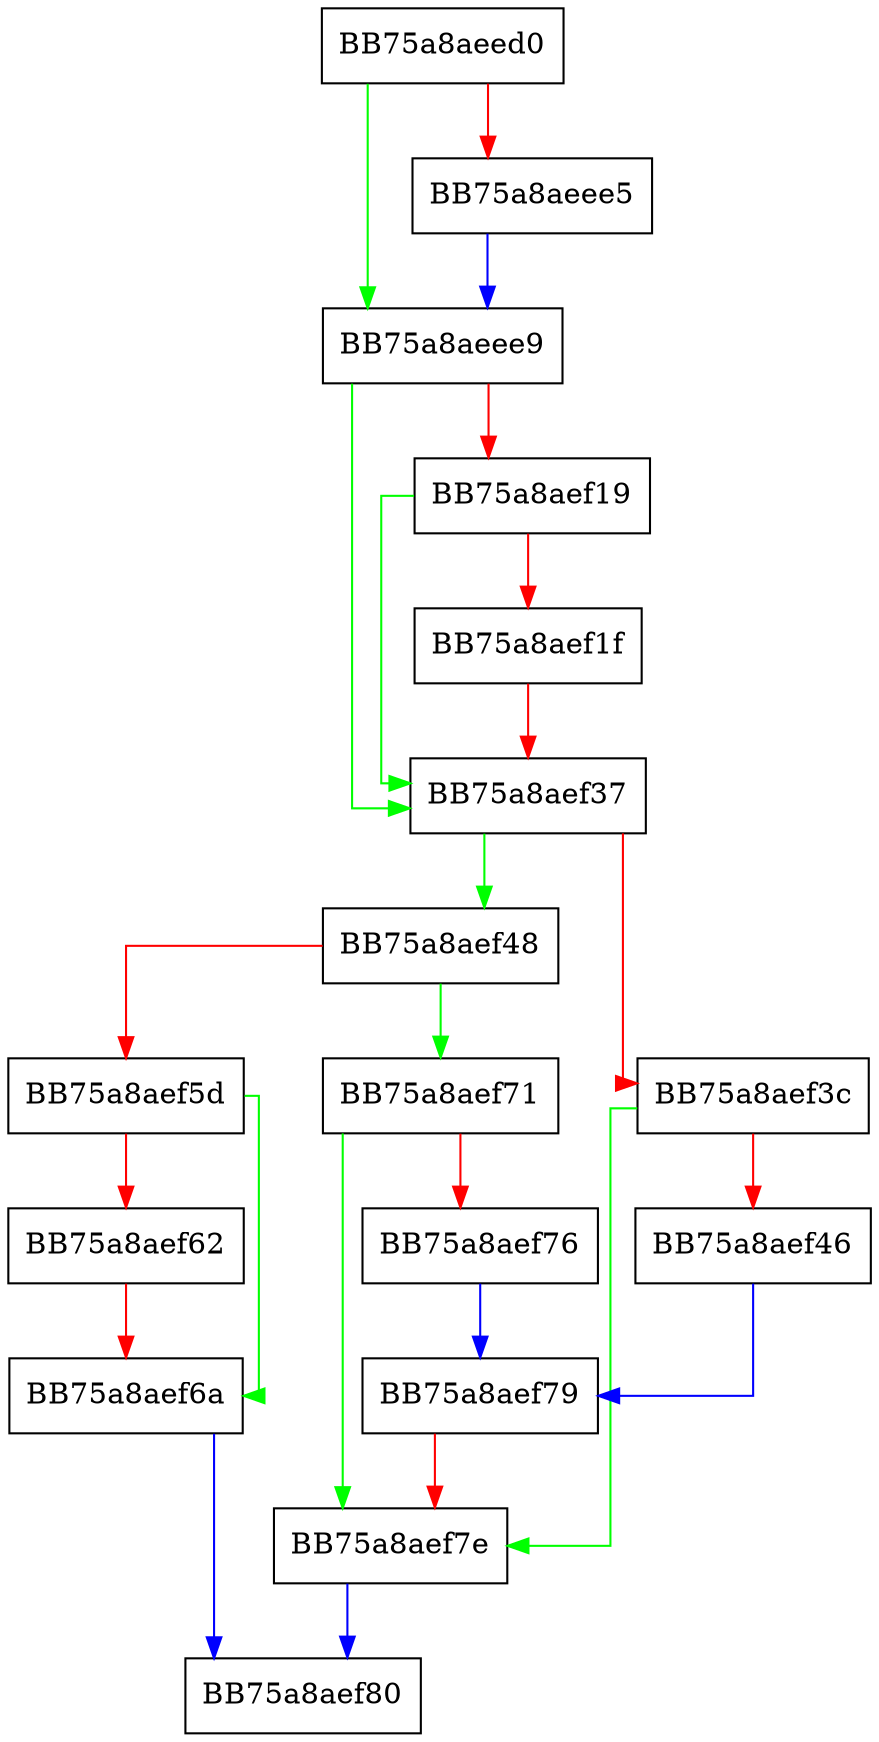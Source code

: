 digraph ServerExpandEnvironmentStringForUserSession {
  node [shape="box"];
  graph [splines=ortho];
  BB75a8aeed0 -> BB75a8aeee9 [color="green"];
  BB75a8aeed0 -> BB75a8aeee5 [color="red"];
  BB75a8aeee5 -> BB75a8aeee9 [color="blue"];
  BB75a8aeee9 -> BB75a8aef37 [color="green"];
  BB75a8aeee9 -> BB75a8aef19 [color="red"];
  BB75a8aef19 -> BB75a8aef37 [color="green"];
  BB75a8aef19 -> BB75a8aef1f [color="red"];
  BB75a8aef1f -> BB75a8aef37 [color="red"];
  BB75a8aef37 -> BB75a8aef48 [color="green"];
  BB75a8aef37 -> BB75a8aef3c [color="red"];
  BB75a8aef3c -> BB75a8aef7e [color="green"];
  BB75a8aef3c -> BB75a8aef46 [color="red"];
  BB75a8aef46 -> BB75a8aef79 [color="blue"];
  BB75a8aef48 -> BB75a8aef71 [color="green"];
  BB75a8aef48 -> BB75a8aef5d [color="red"];
  BB75a8aef5d -> BB75a8aef6a [color="green"];
  BB75a8aef5d -> BB75a8aef62 [color="red"];
  BB75a8aef62 -> BB75a8aef6a [color="red"];
  BB75a8aef6a -> BB75a8aef80 [color="blue"];
  BB75a8aef71 -> BB75a8aef7e [color="green"];
  BB75a8aef71 -> BB75a8aef76 [color="red"];
  BB75a8aef76 -> BB75a8aef79 [color="blue"];
  BB75a8aef79 -> BB75a8aef7e [color="red"];
  BB75a8aef7e -> BB75a8aef80 [color="blue"];
}